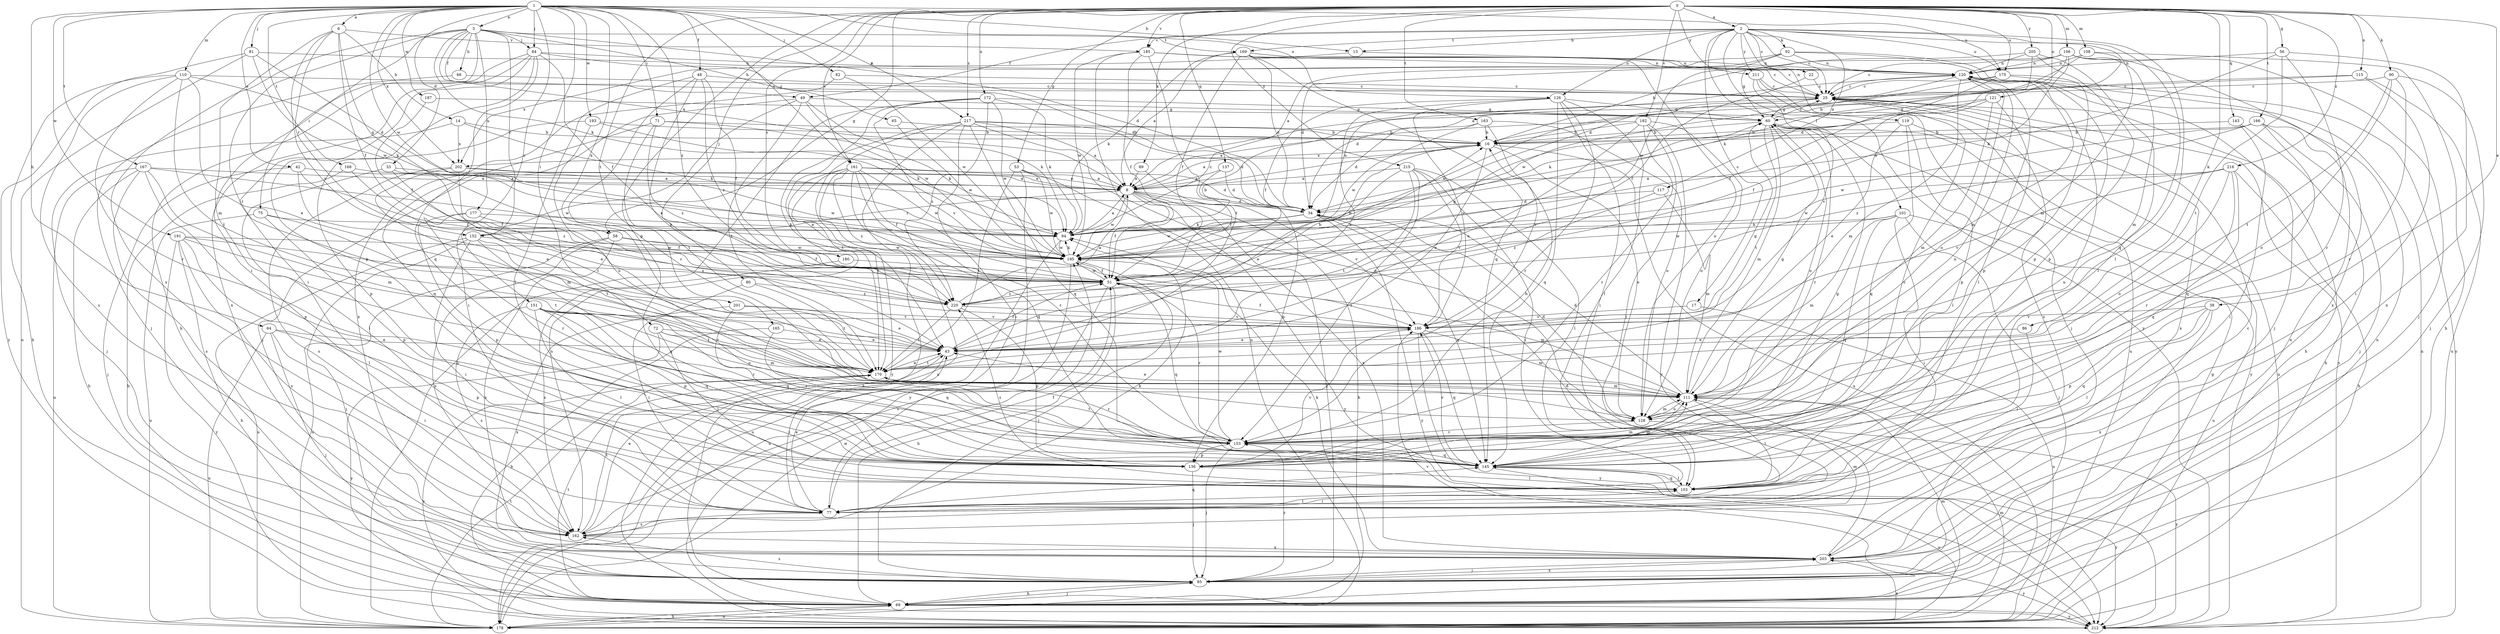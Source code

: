 strict digraph  {
0;
1;
2;
3;
6;
8;
13;
14;
16;
17;
22;
25;
33;
34;
38;
42;
43;
48;
49;
51;
53;
56;
58;
60;
64;
65;
66;
69;
71;
72;
75;
77;
80;
81;
82;
84;
85;
86;
89;
90;
92;
94;
101;
103;
106;
108;
110;
111;
115;
117;
119;
120;
121;
126;
128;
136;
137;
143;
145;
151;
152;
153;
161;
162;
163;
165;
166;
167;
168;
169;
170;
172;
175;
177;
178;
180;
182;
185;
186;
187;
191;
193;
195;
201;
202;
203;
205;
211;
212;
215;
216;
217;
220;
0 -> 2  [label=a];
0 -> 38  [label=e];
0 -> 53  [label=g];
0 -> 56  [label=g];
0 -> 58  [label=g];
0 -> 80  [label=j];
0 -> 86  [label=k];
0 -> 89  [label=k];
0 -> 90  [label=k];
0 -> 106  [label=m];
0 -> 108  [label=m];
0 -> 115  [label=n];
0 -> 121  [label=o];
0 -> 136  [label=p];
0 -> 137  [label=q];
0 -> 143  [label=q];
0 -> 161  [label=s];
0 -> 163  [label=t];
0 -> 165  [label=t];
0 -> 166  [label=t];
0 -> 172  [label=u];
0 -> 175  [label=u];
0 -> 180  [label=v];
0 -> 182  [label=v];
0 -> 185  [label=v];
0 -> 205  [label=y];
0 -> 211  [label=y];
0 -> 215  [label=z];
0 -> 216  [label=z];
0 -> 217  [label=z];
1 -> 3  [label=a];
1 -> 6  [label=a];
1 -> 13  [label=b];
1 -> 33  [label=d];
1 -> 42  [label=e];
1 -> 48  [label=f];
1 -> 64  [label=h];
1 -> 71  [label=i];
1 -> 72  [label=i];
1 -> 81  [label=j];
1 -> 82  [label=j];
1 -> 84  [label=j];
1 -> 110  [label=m];
1 -> 126  [label=o];
1 -> 151  [label=r];
1 -> 161  [label=s];
1 -> 167  [label=t];
1 -> 168  [label=t];
1 -> 175  [label=u];
1 -> 187  [label=w];
1 -> 191  [label=w];
1 -> 193  [label=w];
1 -> 195  [label=w];
1 -> 201  [label=x];
1 -> 202  [label=x];
1 -> 217  [label=z];
1 -> 220  [label=z];
2 -> 13  [label=b];
2 -> 17  [label=c];
2 -> 22  [label=c];
2 -> 25  [label=c];
2 -> 49  [label=f];
2 -> 92  [label=k];
2 -> 101  [label=l];
2 -> 103  [label=l];
2 -> 111  [label=m];
2 -> 117  [label=n];
2 -> 119  [label=n];
2 -> 126  [label=o];
2 -> 145  [label=q];
2 -> 169  [label=t];
2 -> 175  [label=u];
2 -> 185  [label=v];
2 -> 211  [label=y];
2 -> 212  [label=y];
3 -> 8  [label=a];
3 -> 34  [label=d];
3 -> 49  [label=f];
3 -> 65  [label=h];
3 -> 66  [label=h];
3 -> 75  [label=i];
3 -> 77  [label=i];
3 -> 84  [label=j];
3 -> 94  [label=k];
3 -> 152  [label=r];
3 -> 162  [label=s];
3 -> 169  [label=t];
3 -> 170  [label=t];
3 -> 177  [label=u];
6 -> 14  [label=b];
6 -> 51  [label=f];
6 -> 58  [label=g];
6 -> 111  [label=m];
6 -> 152  [label=r];
6 -> 185  [label=v];
6 -> 186  [label=v];
8 -> 34  [label=d];
8 -> 51  [label=f];
8 -> 69  [label=h];
8 -> 85  [label=j];
8 -> 152  [label=r];
8 -> 186  [label=v];
8 -> 195  [label=w];
8 -> 212  [label=y];
13 -> 120  [label=n];
13 -> 202  [label=x];
14 -> 16  [label=b];
14 -> 85  [label=j];
14 -> 94  [label=k];
14 -> 202  [label=x];
16 -> 8  [label=a];
16 -> 43  [label=e];
16 -> 128  [label=o];
16 -> 178  [label=u];
16 -> 202  [label=x];
17 -> 178  [label=u];
17 -> 186  [label=v];
22 -> 25  [label=c];
22 -> 51  [label=f];
25 -> 60  [label=g];
25 -> 69  [label=h];
25 -> 162  [label=s];
25 -> 195  [label=w];
25 -> 203  [label=x];
25 -> 212  [label=y];
33 -> 8  [label=a];
33 -> 51  [label=f];
33 -> 103  [label=l];
33 -> 220  [label=z];
34 -> 94  [label=k];
34 -> 145  [label=q];
34 -> 195  [label=w];
34 -> 212  [label=y];
38 -> 103  [label=l];
38 -> 136  [label=p];
38 -> 145  [label=q];
38 -> 186  [label=v];
38 -> 203  [label=x];
42 -> 8  [label=a];
42 -> 43  [label=e];
42 -> 51  [label=f];
42 -> 85  [label=j];
43 -> 51  [label=f];
43 -> 60  [label=g];
43 -> 77  [label=i];
43 -> 170  [label=t];
48 -> 25  [label=c];
48 -> 43  [label=e];
48 -> 51  [label=f];
48 -> 103  [label=l];
48 -> 153  [label=r];
48 -> 220  [label=z];
49 -> 60  [label=g];
49 -> 77  [label=i];
49 -> 85  [label=j];
49 -> 94  [label=k];
49 -> 170  [label=t];
49 -> 195  [label=w];
51 -> 16  [label=b];
51 -> 60  [label=g];
51 -> 69  [label=h];
51 -> 111  [label=m];
51 -> 145  [label=q];
51 -> 153  [label=r];
51 -> 162  [label=s];
51 -> 195  [label=w];
51 -> 220  [label=z];
53 -> 8  [label=a];
53 -> 170  [label=t];
53 -> 195  [label=w];
53 -> 203  [label=x];
53 -> 212  [label=y];
56 -> 94  [label=k];
56 -> 120  [label=n];
56 -> 153  [label=r];
56 -> 170  [label=t];
56 -> 203  [label=x];
58 -> 51  [label=f];
58 -> 162  [label=s];
58 -> 178  [label=u];
58 -> 195  [label=w];
58 -> 203  [label=x];
60 -> 16  [label=b];
60 -> 25  [label=c];
60 -> 111  [label=m];
60 -> 128  [label=o];
60 -> 153  [label=r];
60 -> 170  [label=t];
60 -> 212  [label=y];
64 -> 43  [label=e];
64 -> 77  [label=i];
64 -> 85  [label=j];
64 -> 136  [label=p];
64 -> 178  [label=u];
65 -> 16  [label=b];
65 -> 195  [label=w];
66 -> 25  [label=c];
66 -> 85  [label=j];
69 -> 85  [label=j];
69 -> 111  [label=m];
69 -> 120  [label=n];
69 -> 170  [label=t];
69 -> 178  [label=u];
69 -> 186  [label=v];
69 -> 212  [label=y];
71 -> 16  [label=b];
71 -> 94  [label=k];
71 -> 145  [label=q];
71 -> 170  [label=t];
71 -> 220  [label=z];
72 -> 43  [label=e];
72 -> 103  [label=l];
72 -> 111  [label=m];
72 -> 153  [label=r];
72 -> 212  [label=y];
75 -> 94  [label=k];
75 -> 136  [label=p];
75 -> 170  [label=t];
75 -> 178  [label=u];
77 -> 43  [label=e];
77 -> 51  [label=f];
77 -> 103  [label=l];
77 -> 145  [label=q];
77 -> 162  [label=s];
80 -> 77  [label=i];
80 -> 170  [label=t];
80 -> 220  [label=z];
81 -> 34  [label=d];
81 -> 120  [label=n];
81 -> 178  [label=u];
81 -> 195  [label=w];
81 -> 212  [label=y];
82 -> 25  [label=c];
82 -> 195  [label=w];
82 -> 203  [label=x];
84 -> 34  [label=d];
84 -> 51  [label=f];
84 -> 69  [label=h];
84 -> 77  [label=i];
84 -> 120  [label=n];
84 -> 136  [label=p];
84 -> 145  [label=q];
84 -> 203  [label=x];
85 -> 69  [label=h];
85 -> 153  [label=r];
85 -> 162  [label=s];
85 -> 203  [label=x];
86 -> 43  [label=e];
86 -> 103  [label=l];
89 -> 8  [label=a];
89 -> 51  [label=f];
90 -> 25  [label=c];
90 -> 85  [label=j];
90 -> 128  [label=o];
90 -> 153  [label=r];
90 -> 170  [label=t];
92 -> 8  [label=a];
92 -> 34  [label=d];
92 -> 111  [label=m];
92 -> 120  [label=n];
92 -> 136  [label=p];
92 -> 195  [label=w];
94 -> 8  [label=a];
94 -> 16  [label=b];
94 -> 25  [label=c];
94 -> 178  [label=u];
94 -> 195  [label=w];
101 -> 77  [label=i];
101 -> 85  [label=j];
101 -> 94  [label=k];
101 -> 111  [label=m];
101 -> 145  [label=q];
101 -> 178  [label=u];
101 -> 195  [label=w];
103 -> 77  [label=i];
103 -> 120  [label=n];
103 -> 145  [label=q];
103 -> 220  [label=z];
106 -> 16  [label=b];
106 -> 25  [label=c];
106 -> 34  [label=d];
106 -> 85  [label=j];
106 -> 111  [label=m];
106 -> 120  [label=n];
106 -> 195  [label=w];
106 -> 203  [label=x];
108 -> 8  [label=a];
108 -> 34  [label=d];
108 -> 69  [label=h];
108 -> 120  [label=n];
110 -> 25  [label=c];
110 -> 43  [label=e];
110 -> 69  [label=h];
110 -> 94  [label=k];
110 -> 153  [label=r];
110 -> 162  [label=s];
110 -> 170  [label=t];
111 -> 34  [label=d];
111 -> 43  [label=e];
111 -> 60  [label=g];
111 -> 103  [label=l];
111 -> 128  [label=o];
115 -> 16  [label=b];
115 -> 25  [label=c];
115 -> 77  [label=i];
115 -> 178  [label=u];
117 -> 34  [label=d];
117 -> 111  [label=m];
117 -> 220  [label=z];
119 -> 16  [label=b];
119 -> 43  [label=e];
119 -> 103  [label=l];
119 -> 145  [label=q];
119 -> 178  [label=u];
120 -> 25  [label=c];
120 -> 85  [label=j];
120 -> 103  [label=l];
120 -> 111  [label=m];
120 -> 128  [label=o];
120 -> 195  [label=w];
121 -> 51  [label=f];
121 -> 60  [label=g];
121 -> 94  [label=k];
121 -> 111  [label=m];
121 -> 136  [label=p];
126 -> 43  [label=e];
126 -> 51  [label=f];
126 -> 60  [label=g];
126 -> 77  [label=i];
126 -> 103  [label=l];
126 -> 145  [label=q];
126 -> 153  [label=r];
126 -> 186  [label=v];
128 -> 34  [label=d];
128 -> 111  [label=m];
128 -> 153  [label=r];
128 -> 212  [label=y];
136 -> 60  [label=g];
136 -> 85  [label=j];
136 -> 103  [label=l];
136 -> 111  [label=m];
136 -> 186  [label=v];
137 -> 8  [label=a];
137 -> 34  [label=d];
137 -> 136  [label=p];
143 -> 16  [label=b];
143 -> 69  [label=h];
143 -> 77  [label=i];
145 -> 25  [label=c];
145 -> 103  [label=l];
145 -> 111  [label=m];
145 -> 178  [label=u];
145 -> 186  [label=v];
145 -> 212  [label=y];
151 -> 103  [label=l];
151 -> 128  [label=o];
151 -> 136  [label=p];
151 -> 145  [label=q];
151 -> 153  [label=r];
151 -> 162  [label=s];
151 -> 170  [label=t];
151 -> 186  [label=v];
152 -> 77  [label=i];
152 -> 85  [label=j];
152 -> 120  [label=n];
152 -> 145  [label=q];
152 -> 153  [label=r];
152 -> 178  [label=u];
152 -> 195  [label=w];
153 -> 16  [label=b];
153 -> 85  [label=j];
153 -> 120  [label=n];
153 -> 136  [label=p];
153 -> 145  [label=q];
153 -> 170  [label=t];
153 -> 195  [label=w];
161 -> 8  [label=a];
161 -> 34  [label=d];
161 -> 51  [label=f];
161 -> 69  [label=h];
161 -> 145  [label=q];
161 -> 153  [label=r];
161 -> 162  [label=s];
161 -> 170  [label=t];
161 -> 195  [label=w];
161 -> 220  [label=z];
162 -> 43  [label=e];
162 -> 94  [label=k];
162 -> 111  [label=m];
162 -> 170  [label=t];
162 -> 203  [label=x];
163 -> 16  [label=b];
163 -> 34  [label=d];
163 -> 128  [label=o];
163 -> 186  [label=v];
163 -> 195  [label=w];
165 -> 43  [label=e];
165 -> 69  [label=h];
165 -> 145  [label=q];
166 -> 16  [label=b];
166 -> 85  [label=j];
166 -> 145  [label=q];
166 -> 195  [label=w];
166 -> 203  [label=x];
166 -> 220  [label=z];
167 -> 8  [label=a];
167 -> 69  [label=h];
167 -> 111  [label=m];
167 -> 136  [label=p];
167 -> 162  [label=s];
167 -> 178  [label=u];
167 -> 195  [label=w];
168 -> 8  [label=a];
168 -> 43  [label=e];
168 -> 69  [label=h];
169 -> 8  [label=a];
169 -> 25  [label=c];
169 -> 34  [label=d];
169 -> 51  [label=f];
169 -> 94  [label=k];
169 -> 120  [label=n];
169 -> 128  [label=o];
169 -> 145  [label=q];
170 -> 43  [label=e];
170 -> 111  [label=m];
170 -> 153  [label=r];
170 -> 212  [label=y];
172 -> 43  [label=e];
172 -> 60  [label=g];
172 -> 94  [label=k];
172 -> 178  [label=u];
172 -> 186  [label=v];
172 -> 195  [label=w];
172 -> 220  [label=z];
175 -> 25  [label=c];
175 -> 34  [label=d];
175 -> 51  [label=f];
175 -> 136  [label=p];
175 -> 212  [label=y];
177 -> 51  [label=f];
177 -> 94  [label=k];
177 -> 136  [label=p];
177 -> 153  [label=r];
178 -> 60  [label=g];
178 -> 69  [label=h];
178 -> 111  [label=m];
178 -> 170  [label=t];
178 -> 195  [label=w];
178 -> 203  [label=x];
180 -> 51  [label=f];
180 -> 162  [label=s];
182 -> 8  [label=a];
182 -> 16  [label=b];
182 -> 43  [label=e];
182 -> 77  [label=i];
182 -> 128  [label=o];
182 -> 153  [label=r];
182 -> 212  [label=y];
185 -> 25  [label=c];
185 -> 51  [label=f];
185 -> 120  [label=n];
185 -> 170  [label=t];
185 -> 178  [label=u];
185 -> 195  [label=w];
186 -> 43  [label=e];
186 -> 51  [label=f];
186 -> 111  [label=m];
186 -> 145  [label=q];
186 -> 212  [label=y];
187 -> 51  [label=f];
187 -> 60  [label=g];
191 -> 69  [label=h];
191 -> 103  [label=l];
191 -> 162  [label=s];
191 -> 170  [label=t];
191 -> 195  [label=w];
191 -> 212  [label=y];
191 -> 220  [label=z];
193 -> 16  [label=b];
193 -> 94  [label=k];
193 -> 128  [label=o];
193 -> 136  [label=p];
195 -> 51  [label=f];
195 -> 85  [label=j];
195 -> 94  [label=k];
195 -> 178  [label=u];
201 -> 43  [label=e];
201 -> 145  [label=q];
201 -> 186  [label=v];
201 -> 203  [label=x];
202 -> 8  [label=a];
202 -> 111  [label=m];
202 -> 162  [label=s];
202 -> 170  [label=t];
202 -> 195  [label=w];
203 -> 25  [label=c];
203 -> 34  [label=d];
203 -> 85  [label=j];
203 -> 94  [label=k];
203 -> 212  [label=y];
205 -> 60  [label=g];
205 -> 94  [label=k];
205 -> 103  [label=l];
205 -> 120  [label=n];
205 -> 136  [label=p];
211 -> 25  [label=c];
211 -> 85  [label=j];
211 -> 178  [label=u];
211 -> 186  [label=v];
212 -> 120  [label=n];
215 -> 8  [label=a];
215 -> 43  [label=e];
215 -> 77  [label=i];
215 -> 103  [label=l];
215 -> 153  [label=r];
215 -> 170  [label=t];
215 -> 186  [label=v];
216 -> 8  [label=a];
216 -> 69  [label=h];
216 -> 128  [label=o];
216 -> 145  [label=q];
216 -> 153  [label=r];
216 -> 186  [label=v];
216 -> 195  [label=w];
217 -> 8  [label=a];
217 -> 16  [label=b];
217 -> 34  [label=d];
217 -> 77  [label=i];
217 -> 128  [label=o];
217 -> 145  [label=q];
217 -> 170  [label=t];
217 -> 178  [label=u];
217 -> 212  [label=y];
220 -> 8  [label=a];
220 -> 16  [label=b];
220 -> 136  [label=p];
220 -> 170  [label=t];
220 -> 186  [label=v];
}
